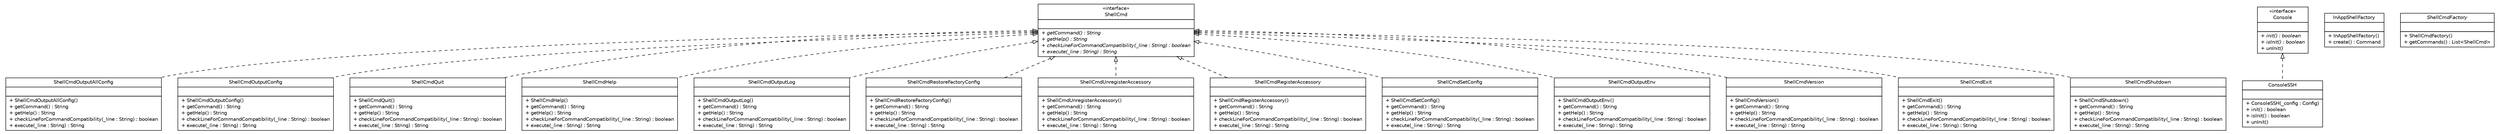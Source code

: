 #!/usr/local/bin/dot
#
# Class diagram 
# Generated by UMLGraph version 5.1 (http://www.umlgraph.org/)
#

digraph G {
	edge [fontname="Helvetica",fontsize=10,labelfontname="Helvetica",labelfontsize=10];
	node [fontname="Helvetica",fontsize=10,shape=plaintext];
	nodesep=0.25;
	ranksep=0.5;
	// com.connectlife.coreserver.console.ShellCmdOutputAllConfig
	c484 [label=<<table title="com.connectlife.coreserver.console.ShellCmdOutputAllConfig" border="0" cellborder="1" cellspacing="0" cellpadding="2" port="p" href="./ShellCmdOutputAllConfig.html">
		<tr><td><table border="0" cellspacing="0" cellpadding="1">
<tr><td align="center" balign="center"> ShellCmdOutputAllConfig </td></tr>
		</table></td></tr>
		<tr><td><table border="0" cellspacing="0" cellpadding="1">
<tr><td align="left" balign="left">  </td></tr>
		</table></td></tr>
		<tr><td><table border="0" cellspacing="0" cellpadding="1">
<tr><td align="left" balign="left"> + ShellCmdOutputAllConfig() </td></tr>
<tr><td align="left" balign="left"> + getCommand() : String </td></tr>
<tr><td align="left" balign="left"> + getHelp() : String </td></tr>
<tr><td align="left" balign="left"> + checkLineForCommandCompatibility(_line : String) : boolean </td></tr>
<tr><td align="left" balign="left"> + execute(_line : String) : String </td></tr>
		</table></td></tr>
		</table>>, fontname="Helvetica", fontcolor="black", fontsize=10.0];
	// com.connectlife.coreserver.console.ConsoleSSH
	c485 [label=<<table title="com.connectlife.coreserver.console.ConsoleSSH" border="0" cellborder="1" cellspacing="0" cellpadding="2" port="p" href="./ConsoleSSH.html">
		<tr><td><table border="0" cellspacing="0" cellpadding="1">
<tr><td align="center" balign="center"> ConsoleSSH </td></tr>
		</table></td></tr>
		<tr><td><table border="0" cellspacing="0" cellpadding="1">
<tr><td align="left" balign="left">  </td></tr>
		</table></td></tr>
		<tr><td><table border="0" cellspacing="0" cellpadding="1">
<tr><td align="left" balign="left"> + ConsoleSSH(_config : Config) </td></tr>
<tr><td align="left" balign="left"> + init() : boolean </td></tr>
<tr><td align="left" balign="left"> + isInit() : boolean </td></tr>
<tr><td align="left" balign="left"> + unInit() </td></tr>
		</table></td></tr>
		</table>>, fontname="Helvetica", fontcolor="black", fontsize=10.0];
	// com.connectlife.coreserver.console.ShellCmdOutputConfig
	c486 [label=<<table title="com.connectlife.coreserver.console.ShellCmdOutputConfig" border="0" cellborder="1" cellspacing="0" cellpadding="2" port="p" href="./ShellCmdOutputConfig.html">
		<tr><td><table border="0" cellspacing="0" cellpadding="1">
<tr><td align="center" balign="center"> ShellCmdOutputConfig </td></tr>
		</table></td></tr>
		<tr><td><table border="0" cellspacing="0" cellpadding="1">
<tr><td align="left" balign="left">  </td></tr>
		</table></td></tr>
		<tr><td><table border="0" cellspacing="0" cellpadding="1">
<tr><td align="left" balign="left"> + ShellCmdOutputConfig() </td></tr>
<tr><td align="left" balign="left"> + getCommand() : String </td></tr>
<tr><td align="left" balign="left"> + getHelp() : String </td></tr>
<tr><td align="left" balign="left"> + checkLineForCommandCompatibility(_line : String) : boolean </td></tr>
<tr><td align="left" balign="left"> + execute(_line : String) : String </td></tr>
		</table></td></tr>
		</table>>, fontname="Helvetica", fontcolor="black", fontsize=10.0];
	// com.connectlife.coreserver.console.ShellCmdQuit
	c487 [label=<<table title="com.connectlife.coreserver.console.ShellCmdQuit" border="0" cellborder="1" cellspacing="0" cellpadding="2" port="p" href="./ShellCmdQuit.html">
		<tr><td><table border="0" cellspacing="0" cellpadding="1">
<tr><td align="center" balign="center"> ShellCmdQuit </td></tr>
		</table></td></tr>
		<tr><td><table border="0" cellspacing="0" cellpadding="1">
<tr><td align="left" balign="left">  </td></tr>
		</table></td></tr>
		<tr><td><table border="0" cellspacing="0" cellpadding="1">
<tr><td align="left" balign="left"> + ShellCmdQuit() </td></tr>
<tr><td align="left" balign="left"> + getCommand() : String </td></tr>
<tr><td align="left" balign="left"> + getHelp() : String </td></tr>
<tr><td align="left" balign="left"> + checkLineForCommandCompatibility(_line : String) : boolean </td></tr>
<tr><td align="left" balign="left"> + execute(_line : String) : String </td></tr>
		</table></td></tr>
		</table>>, fontname="Helvetica", fontcolor="black", fontsize=10.0];
	// com.connectlife.coreserver.console.InAppShellFactory
	c488 [label=<<table title="com.connectlife.coreserver.console.InAppShellFactory" border="0" cellborder="1" cellspacing="0" cellpadding="2" port="p" href="./InAppShellFactory.html">
		<tr><td><table border="0" cellspacing="0" cellpadding="1">
<tr><td align="center" balign="center"> InAppShellFactory </td></tr>
		</table></td></tr>
		<tr><td><table border="0" cellspacing="0" cellpadding="1">
<tr><td align="left" balign="left">  </td></tr>
		</table></td></tr>
		<tr><td><table border="0" cellspacing="0" cellpadding="1">
<tr><td align="left" balign="left"> + InAppShellFactory() </td></tr>
<tr><td align="left" balign="left"> + create() : Command </td></tr>
		</table></td></tr>
		</table>>, fontname="Helvetica", fontcolor="black", fontsize=10.0];
	// com.connectlife.coreserver.console.ShellCmdHelp
	c489 [label=<<table title="com.connectlife.coreserver.console.ShellCmdHelp" border="0" cellborder="1" cellspacing="0" cellpadding="2" port="p" href="./ShellCmdHelp.html">
		<tr><td><table border="0" cellspacing="0" cellpadding="1">
<tr><td align="center" balign="center"> ShellCmdHelp </td></tr>
		</table></td></tr>
		<tr><td><table border="0" cellspacing="0" cellpadding="1">
<tr><td align="left" balign="left">  </td></tr>
		</table></td></tr>
		<tr><td><table border="0" cellspacing="0" cellpadding="1">
<tr><td align="left" balign="left"> + ShellCmdHelp() </td></tr>
<tr><td align="left" balign="left"> + getCommand() : String </td></tr>
<tr><td align="left" balign="left"> + getHelp() : String </td></tr>
<tr><td align="left" balign="left"> + checkLineForCommandCompatibility(_line : String) : boolean </td></tr>
<tr><td align="left" balign="left"> + execute(_line : String) : String </td></tr>
		</table></td></tr>
		</table>>, fontname="Helvetica", fontcolor="black", fontsize=10.0];
	// com.connectlife.coreserver.console.ShellCmdFactory
	c490 [label=<<table title="com.connectlife.coreserver.console.ShellCmdFactory" border="0" cellborder="1" cellspacing="0" cellpadding="2" port="p" href="./ShellCmdFactory.html">
		<tr><td><table border="0" cellspacing="0" cellpadding="1">
<tr><td align="center" balign="center"><font face="Helvetica-Oblique"> ShellCmdFactory </font></td></tr>
		</table></td></tr>
		<tr><td><table border="0" cellspacing="0" cellpadding="1">
<tr><td align="left" balign="left">  </td></tr>
		</table></td></tr>
		<tr><td><table border="0" cellspacing="0" cellpadding="1">
<tr><td align="left" balign="left"> + ShellCmdFactory() </td></tr>
<tr><td align="left" balign="left"> + getCommands() : List&lt;ShellCmd&gt; </td></tr>
		</table></td></tr>
		</table>>, fontname="Helvetica", fontcolor="black", fontsize=10.0];
	// com.connectlife.coreserver.console.ShellCmd
	c491 [label=<<table title="com.connectlife.coreserver.console.ShellCmd" border="0" cellborder="1" cellspacing="0" cellpadding="2" port="p" href="./ShellCmd.html">
		<tr><td><table border="0" cellspacing="0" cellpadding="1">
<tr><td align="center" balign="center"> &#171;interface&#187; </td></tr>
<tr><td align="center" balign="center"> ShellCmd </td></tr>
		</table></td></tr>
		<tr><td><table border="0" cellspacing="0" cellpadding="1">
<tr><td align="left" balign="left">  </td></tr>
		</table></td></tr>
		<tr><td><table border="0" cellspacing="0" cellpadding="1">
<tr><td align="left" balign="left"><font face="Helvetica-Oblique" point-size="10.0"> + getCommand() : String </font></td></tr>
<tr><td align="left" balign="left"><font face="Helvetica-Oblique" point-size="10.0"> + getHelp() : String </font></td></tr>
<tr><td align="left" balign="left"><font face="Helvetica-Oblique" point-size="10.0"> + checkLineForCommandCompatibility(_line : String) : boolean </font></td></tr>
<tr><td align="left" balign="left"><font face="Helvetica-Oblique" point-size="10.0"> + execute(_line : String) : String </font></td></tr>
		</table></td></tr>
		</table>>, fontname="Helvetica", fontcolor="black", fontsize=10.0];
	// com.connectlife.coreserver.console.Console
	c492 [label=<<table title="com.connectlife.coreserver.console.Console" border="0" cellborder="1" cellspacing="0" cellpadding="2" port="p" href="./Console.html">
		<tr><td><table border="0" cellspacing="0" cellpadding="1">
<tr><td align="center" balign="center"> &#171;interface&#187; </td></tr>
<tr><td align="center" balign="center"> Console </td></tr>
		</table></td></tr>
		<tr><td><table border="0" cellspacing="0" cellpadding="1">
<tr><td align="left" balign="left">  </td></tr>
		</table></td></tr>
		<tr><td><table border="0" cellspacing="0" cellpadding="1">
<tr><td align="left" balign="left"><font face="Helvetica-Oblique" point-size="10.0"> + init() : boolean </font></td></tr>
<tr><td align="left" balign="left"><font face="Helvetica-Oblique" point-size="10.0"> + isInit() : boolean </font></td></tr>
<tr><td align="left" balign="left"><font face="Helvetica-Oblique" point-size="10.0"> + unInit() </font></td></tr>
		</table></td></tr>
		</table>>, fontname="Helvetica", fontcolor="black", fontsize=10.0];
	// com.connectlife.coreserver.console.ShellCmdOutputLog
	c493 [label=<<table title="com.connectlife.coreserver.console.ShellCmdOutputLog" border="0" cellborder="1" cellspacing="0" cellpadding="2" port="p" href="./ShellCmdOutputLog.html">
		<tr><td><table border="0" cellspacing="0" cellpadding="1">
<tr><td align="center" balign="center"> ShellCmdOutputLog </td></tr>
		</table></td></tr>
		<tr><td><table border="0" cellspacing="0" cellpadding="1">
<tr><td align="left" balign="left">  </td></tr>
		</table></td></tr>
		<tr><td><table border="0" cellspacing="0" cellpadding="1">
<tr><td align="left" balign="left"> + ShellCmdOutputLog() </td></tr>
<tr><td align="left" balign="left"> + getCommand() : String </td></tr>
<tr><td align="left" balign="left"> + getHelp() : String </td></tr>
<tr><td align="left" balign="left"> + checkLineForCommandCompatibility(_line : String) : boolean </td></tr>
<tr><td align="left" balign="left"> + execute(_line : String) : String </td></tr>
		</table></td></tr>
		</table>>, fontname="Helvetica", fontcolor="black", fontsize=10.0];
	// com.connectlife.coreserver.console.ShellCmdRestoreFactoryConfig
	c494 [label=<<table title="com.connectlife.coreserver.console.ShellCmdRestoreFactoryConfig" border="0" cellborder="1" cellspacing="0" cellpadding="2" port="p" href="./ShellCmdRestoreFactoryConfig.html">
		<tr><td><table border="0" cellspacing="0" cellpadding="1">
<tr><td align="center" balign="center"> ShellCmdRestoreFactoryConfig </td></tr>
		</table></td></tr>
		<tr><td><table border="0" cellspacing="0" cellpadding="1">
<tr><td align="left" balign="left">  </td></tr>
		</table></td></tr>
		<tr><td><table border="0" cellspacing="0" cellpadding="1">
<tr><td align="left" balign="left"> + ShellCmdRestoreFactoryConfig() </td></tr>
<tr><td align="left" balign="left"> + getCommand() : String </td></tr>
<tr><td align="left" balign="left"> + getHelp() : String </td></tr>
<tr><td align="left" balign="left"> + checkLineForCommandCompatibility(_line : String) : boolean </td></tr>
<tr><td align="left" balign="left"> + execute(_line : String) : String </td></tr>
		</table></td></tr>
		</table>>, fontname="Helvetica", fontcolor="black", fontsize=10.0];
	// com.connectlife.coreserver.console.ShellCmdUnregisterAccessory
	c495 [label=<<table title="com.connectlife.coreserver.console.ShellCmdUnregisterAccessory" border="0" cellborder="1" cellspacing="0" cellpadding="2" port="p" href="./ShellCmdUnregisterAccessory.html">
		<tr><td><table border="0" cellspacing="0" cellpadding="1">
<tr><td align="center" balign="center"> ShellCmdUnregisterAccessory </td></tr>
		</table></td></tr>
		<tr><td><table border="0" cellspacing="0" cellpadding="1">
<tr><td align="left" balign="left">  </td></tr>
		</table></td></tr>
		<tr><td><table border="0" cellspacing="0" cellpadding="1">
<tr><td align="left" balign="left"> + ShellCmdUnregisterAccessory() </td></tr>
<tr><td align="left" balign="left"> + getCommand() : String </td></tr>
<tr><td align="left" balign="left"> + getHelp() : String </td></tr>
<tr><td align="left" balign="left"> + checkLineForCommandCompatibility(_line : String) : boolean </td></tr>
<tr><td align="left" balign="left"> + execute(_line : String) : String </td></tr>
		</table></td></tr>
		</table>>, fontname="Helvetica", fontcolor="black", fontsize=10.0];
	// com.connectlife.coreserver.console.ShellCmdRegisterAccessory
	c496 [label=<<table title="com.connectlife.coreserver.console.ShellCmdRegisterAccessory" border="0" cellborder="1" cellspacing="0" cellpadding="2" port="p" href="./ShellCmdRegisterAccessory.html">
		<tr><td><table border="0" cellspacing="0" cellpadding="1">
<tr><td align="center" balign="center"> ShellCmdRegisterAccessory </td></tr>
		</table></td></tr>
		<tr><td><table border="0" cellspacing="0" cellpadding="1">
<tr><td align="left" balign="left">  </td></tr>
		</table></td></tr>
		<tr><td><table border="0" cellspacing="0" cellpadding="1">
<tr><td align="left" balign="left"> + ShellCmdRegisterAccessory() </td></tr>
<tr><td align="left" balign="left"> + getCommand() : String </td></tr>
<tr><td align="left" balign="left"> + getHelp() : String </td></tr>
<tr><td align="left" balign="left"> + checkLineForCommandCompatibility(_line : String) : boolean </td></tr>
<tr><td align="left" balign="left"> + execute(_line : String) : String </td></tr>
		</table></td></tr>
		</table>>, fontname="Helvetica", fontcolor="black", fontsize=10.0];
	// com.connectlife.coreserver.console.ShellCmdSetConfig
	c497 [label=<<table title="com.connectlife.coreserver.console.ShellCmdSetConfig" border="0" cellborder="1" cellspacing="0" cellpadding="2" port="p" href="./ShellCmdSetConfig.html">
		<tr><td><table border="0" cellspacing="0" cellpadding="1">
<tr><td align="center" balign="center"> ShellCmdSetConfig </td></tr>
		</table></td></tr>
		<tr><td><table border="0" cellspacing="0" cellpadding="1">
<tr><td align="left" balign="left">  </td></tr>
		</table></td></tr>
		<tr><td><table border="0" cellspacing="0" cellpadding="1">
<tr><td align="left" balign="left"> + ShellCmdSetConfig() </td></tr>
<tr><td align="left" balign="left"> + getCommand() : String </td></tr>
<tr><td align="left" balign="left"> + getHelp() : String </td></tr>
<tr><td align="left" balign="left"> + checkLineForCommandCompatibility(_line : String) : boolean </td></tr>
<tr><td align="left" balign="left"> + execute(_line : String) : String </td></tr>
		</table></td></tr>
		</table>>, fontname="Helvetica", fontcolor="black", fontsize=10.0];
	// com.connectlife.coreserver.console.ShellCmdOutputEnv
	c498 [label=<<table title="com.connectlife.coreserver.console.ShellCmdOutputEnv" border="0" cellborder="1" cellspacing="0" cellpadding="2" port="p" href="./ShellCmdOutputEnv.html">
		<tr><td><table border="0" cellspacing="0" cellpadding="1">
<tr><td align="center" balign="center"> ShellCmdOutputEnv </td></tr>
		</table></td></tr>
		<tr><td><table border="0" cellspacing="0" cellpadding="1">
<tr><td align="left" balign="left">  </td></tr>
		</table></td></tr>
		<tr><td><table border="0" cellspacing="0" cellpadding="1">
<tr><td align="left" balign="left"> + ShellCmdOutputEnv() </td></tr>
<tr><td align="left" balign="left"> + getCommand() : String </td></tr>
<tr><td align="left" balign="left"> + getHelp() : String </td></tr>
<tr><td align="left" balign="left"> + checkLineForCommandCompatibility(_line : String) : boolean </td></tr>
<tr><td align="left" balign="left"> + execute(_line : String) : String </td></tr>
		</table></td></tr>
		</table>>, fontname="Helvetica", fontcolor="black", fontsize=10.0];
	// com.connectlife.coreserver.console.ShellCmdVersion
	c499 [label=<<table title="com.connectlife.coreserver.console.ShellCmdVersion" border="0" cellborder="1" cellspacing="0" cellpadding="2" port="p" href="./ShellCmdVersion.html">
		<tr><td><table border="0" cellspacing="0" cellpadding="1">
<tr><td align="center" balign="center"> ShellCmdVersion </td></tr>
		</table></td></tr>
		<tr><td><table border="0" cellspacing="0" cellpadding="1">
<tr><td align="left" balign="left">  </td></tr>
		</table></td></tr>
		<tr><td><table border="0" cellspacing="0" cellpadding="1">
<tr><td align="left" balign="left"> + ShellCmdVersion() </td></tr>
<tr><td align="left" balign="left"> + getCommand() : String </td></tr>
<tr><td align="left" balign="left"> + getHelp() : String </td></tr>
<tr><td align="left" balign="left"> + checkLineForCommandCompatibility(_line : String) : boolean </td></tr>
<tr><td align="left" balign="left"> + execute(_line : String) : String </td></tr>
		</table></td></tr>
		</table>>, fontname="Helvetica", fontcolor="black", fontsize=10.0];
	// com.connectlife.coreserver.console.ShellCmdExit
	c500 [label=<<table title="com.connectlife.coreserver.console.ShellCmdExit" border="0" cellborder="1" cellspacing="0" cellpadding="2" port="p" href="./ShellCmdExit.html">
		<tr><td><table border="0" cellspacing="0" cellpadding="1">
<tr><td align="center" balign="center"> ShellCmdExit </td></tr>
		</table></td></tr>
		<tr><td><table border="0" cellspacing="0" cellpadding="1">
<tr><td align="left" balign="left">  </td></tr>
		</table></td></tr>
		<tr><td><table border="0" cellspacing="0" cellpadding="1">
<tr><td align="left" balign="left"> + ShellCmdExit() </td></tr>
<tr><td align="left" balign="left"> + getCommand() : String </td></tr>
<tr><td align="left" balign="left"> + getHelp() : String </td></tr>
<tr><td align="left" balign="left"> + checkLineForCommandCompatibility(_line : String) : boolean </td></tr>
<tr><td align="left" balign="left"> + execute(_line : String) : String </td></tr>
		</table></td></tr>
		</table>>, fontname="Helvetica", fontcolor="black", fontsize=10.0];
	// com.connectlife.coreserver.console.ShellCmdShutdown
	c501 [label=<<table title="com.connectlife.coreserver.console.ShellCmdShutdown" border="0" cellborder="1" cellspacing="0" cellpadding="2" port="p" href="./ShellCmdShutdown.html">
		<tr><td><table border="0" cellspacing="0" cellpadding="1">
<tr><td align="center" balign="center"> ShellCmdShutdown </td></tr>
		</table></td></tr>
		<tr><td><table border="0" cellspacing="0" cellpadding="1">
<tr><td align="left" balign="left">  </td></tr>
		</table></td></tr>
		<tr><td><table border="0" cellspacing="0" cellpadding="1">
<tr><td align="left" balign="left"> + ShellCmdShutdown() </td></tr>
<tr><td align="left" balign="left"> + getCommand() : String </td></tr>
<tr><td align="left" balign="left"> + getHelp() : String </td></tr>
<tr><td align="left" balign="left"> + checkLineForCommandCompatibility(_line : String) : boolean </td></tr>
<tr><td align="left" balign="left"> + execute(_line : String) : String </td></tr>
		</table></td></tr>
		</table>>, fontname="Helvetica", fontcolor="black", fontsize=10.0];
	//com.connectlife.coreserver.console.ShellCmdOutputAllConfig implements com.connectlife.coreserver.console.ShellCmd
	c491:p -> c484:p [dir=back,arrowtail=empty,style=dashed];
	//com.connectlife.coreserver.console.ConsoleSSH implements com.connectlife.coreserver.console.Console
	c492:p -> c485:p [dir=back,arrowtail=empty,style=dashed];
	//com.connectlife.coreserver.console.ShellCmdOutputConfig implements com.connectlife.coreserver.console.ShellCmd
	c491:p -> c486:p [dir=back,arrowtail=empty,style=dashed];
	//com.connectlife.coreserver.console.ShellCmdQuit implements com.connectlife.coreserver.console.ShellCmd
	c491:p -> c487:p [dir=back,arrowtail=empty,style=dashed];
	//com.connectlife.coreserver.console.ShellCmdHelp implements com.connectlife.coreserver.console.ShellCmd
	c491:p -> c489:p [dir=back,arrowtail=empty,style=dashed];
	//com.connectlife.coreserver.console.ShellCmdOutputLog implements com.connectlife.coreserver.console.ShellCmd
	c491:p -> c493:p [dir=back,arrowtail=empty,style=dashed];
	//com.connectlife.coreserver.console.ShellCmdRestoreFactoryConfig implements com.connectlife.coreserver.console.ShellCmd
	c491:p -> c494:p [dir=back,arrowtail=empty,style=dashed];
	//com.connectlife.coreserver.console.ShellCmdUnregisterAccessory implements com.connectlife.coreserver.console.ShellCmd
	c491:p -> c495:p [dir=back,arrowtail=empty,style=dashed];
	//com.connectlife.coreserver.console.ShellCmdRegisterAccessory implements com.connectlife.coreserver.console.ShellCmd
	c491:p -> c496:p [dir=back,arrowtail=empty,style=dashed];
	//com.connectlife.coreserver.console.ShellCmdSetConfig implements com.connectlife.coreserver.console.ShellCmd
	c491:p -> c497:p [dir=back,arrowtail=empty,style=dashed];
	//com.connectlife.coreserver.console.ShellCmdOutputEnv implements com.connectlife.coreserver.console.ShellCmd
	c491:p -> c498:p [dir=back,arrowtail=empty,style=dashed];
	//com.connectlife.coreserver.console.ShellCmdVersion implements com.connectlife.coreserver.console.ShellCmd
	c491:p -> c499:p [dir=back,arrowtail=empty,style=dashed];
	//com.connectlife.coreserver.console.ShellCmdExit implements com.connectlife.coreserver.console.ShellCmd
	c491:p -> c500:p [dir=back,arrowtail=empty,style=dashed];
	//com.connectlife.coreserver.console.ShellCmdShutdown implements com.connectlife.coreserver.console.ShellCmd
	c491:p -> c501:p [dir=back,arrowtail=empty,style=dashed];
}

